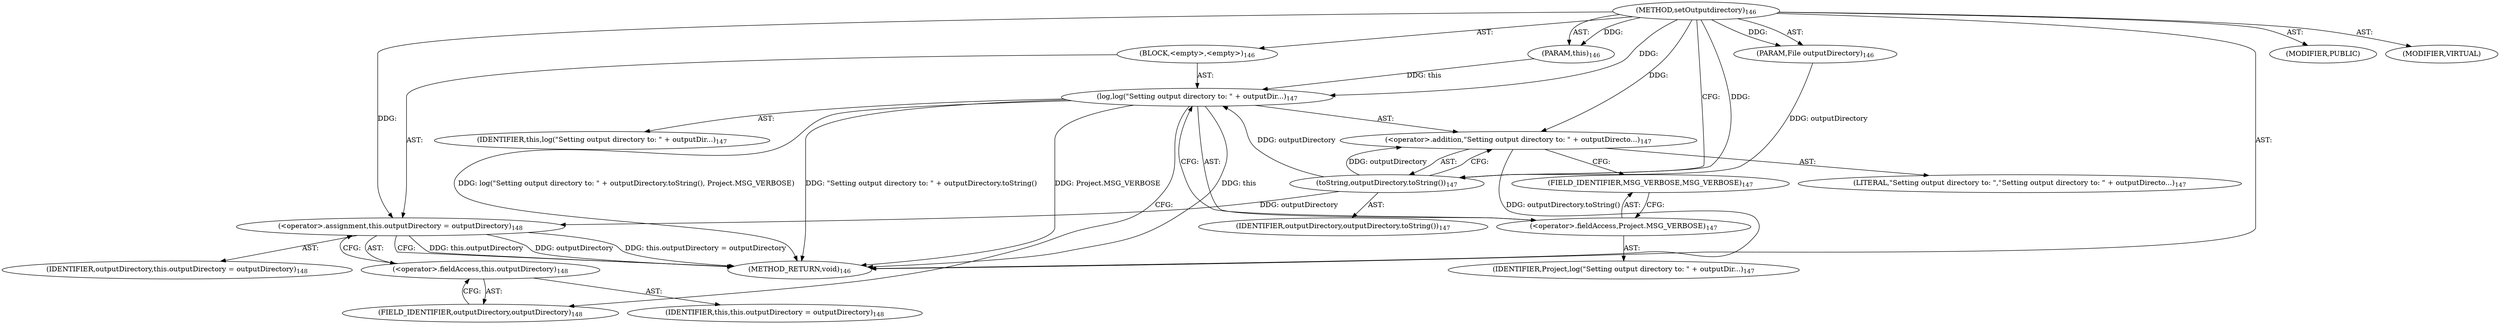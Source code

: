 digraph "setOutputdirectory" {  
"111669149698" [label = <(METHOD,setOutputdirectory)<SUB>146</SUB>> ]
"115964116993" [label = <(PARAM,this)<SUB>146</SUB>> ]
"115964117008" [label = <(PARAM,File outputDirectory)<SUB>146</SUB>> ]
"25769803778" [label = <(BLOCK,&lt;empty&gt;,&lt;empty&gt;)<SUB>146</SUB>> ]
"30064771098" [label = <(log,log(&quot;Setting output directory to: &quot; + outputDir...)<SUB>147</SUB>> ]
"68719476738" [label = <(IDENTIFIER,this,log(&quot;Setting output directory to: &quot; + outputDir...)<SUB>147</SUB>> ]
"30064771099" [label = <(&lt;operator&gt;.addition,&quot;Setting output directory to: &quot; + outputDirecto...)<SUB>147</SUB>> ]
"90194313220" [label = <(LITERAL,&quot;Setting output directory to: &quot;,&quot;Setting output directory to: &quot; + outputDirecto...)<SUB>147</SUB>> ]
"30064771100" [label = <(toString,outputDirectory.toString())<SUB>147</SUB>> ]
"68719476781" [label = <(IDENTIFIER,outputDirectory,outputDirectory.toString())<SUB>147</SUB>> ]
"30064771101" [label = <(&lt;operator&gt;.fieldAccess,Project.MSG_VERBOSE)<SUB>147</SUB>> ]
"68719476782" [label = <(IDENTIFIER,Project,log(&quot;Setting output directory to: &quot; + outputDir...)<SUB>147</SUB>> ]
"55834574858" [label = <(FIELD_IDENTIFIER,MSG_VERBOSE,MSG_VERBOSE)<SUB>147</SUB>> ]
"30064771102" [label = <(&lt;operator&gt;.assignment,this.outputDirectory = outputDirectory)<SUB>148</SUB>> ]
"30064771103" [label = <(&lt;operator&gt;.fieldAccess,this.outputDirectory)<SUB>148</SUB>> ]
"68719476739" [label = <(IDENTIFIER,this,this.outputDirectory = outputDirectory)<SUB>148</SUB>> ]
"55834574859" [label = <(FIELD_IDENTIFIER,outputDirectory,outputDirectory)<SUB>148</SUB>> ]
"68719476783" [label = <(IDENTIFIER,outputDirectory,this.outputDirectory = outputDirectory)<SUB>148</SUB>> ]
"133143986194" [label = <(MODIFIER,PUBLIC)> ]
"133143986195" [label = <(MODIFIER,VIRTUAL)> ]
"128849018882" [label = <(METHOD_RETURN,void)<SUB>146</SUB>> ]
  "111669149698" -> "115964116993"  [ label = "AST: "] 
  "111669149698" -> "115964117008"  [ label = "AST: "] 
  "111669149698" -> "25769803778"  [ label = "AST: "] 
  "111669149698" -> "133143986194"  [ label = "AST: "] 
  "111669149698" -> "133143986195"  [ label = "AST: "] 
  "111669149698" -> "128849018882"  [ label = "AST: "] 
  "25769803778" -> "30064771098"  [ label = "AST: "] 
  "25769803778" -> "30064771102"  [ label = "AST: "] 
  "30064771098" -> "68719476738"  [ label = "AST: "] 
  "30064771098" -> "30064771099"  [ label = "AST: "] 
  "30064771098" -> "30064771101"  [ label = "AST: "] 
  "30064771099" -> "90194313220"  [ label = "AST: "] 
  "30064771099" -> "30064771100"  [ label = "AST: "] 
  "30064771100" -> "68719476781"  [ label = "AST: "] 
  "30064771101" -> "68719476782"  [ label = "AST: "] 
  "30064771101" -> "55834574858"  [ label = "AST: "] 
  "30064771102" -> "30064771103"  [ label = "AST: "] 
  "30064771102" -> "68719476783"  [ label = "AST: "] 
  "30064771103" -> "68719476739"  [ label = "AST: "] 
  "30064771103" -> "55834574859"  [ label = "AST: "] 
  "30064771098" -> "55834574859"  [ label = "CFG: "] 
  "30064771102" -> "128849018882"  [ label = "CFG: "] 
  "30064771099" -> "55834574858"  [ label = "CFG: "] 
  "30064771101" -> "30064771098"  [ label = "CFG: "] 
  "30064771103" -> "30064771102"  [ label = "CFG: "] 
  "30064771100" -> "30064771099"  [ label = "CFG: "] 
  "55834574858" -> "30064771101"  [ label = "CFG: "] 
  "55834574859" -> "30064771103"  [ label = "CFG: "] 
  "111669149698" -> "30064771100"  [ label = "CFG: "] 
  "30064771098" -> "128849018882"  [ label = "DDG: this"] 
  "30064771099" -> "128849018882"  [ label = "DDG: outputDirectory.toString()"] 
  "30064771098" -> "128849018882"  [ label = "DDG: &quot;Setting output directory to: &quot; + outputDirectory.toString()"] 
  "30064771098" -> "128849018882"  [ label = "DDG: Project.MSG_VERBOSE"] 
  "30064771098" -> "128849018882"  [ label = "DDG: log(&quot;Setting output directory to: &quot; + outputDirectory.toString(), Project.MSG_VERBOSE)"] 
  "30064771102" -> "128849018882"  [ label = "DDG: this.outputDirectory"] 
  "30064771102" -> "128849018882"  [ label = "DDG: outputDirectory"] 
  "30064771102" -> "128849018882"  [ label = "DDG: this.outputDirectory = outputDirectory"] 
  "111669149698" -> "115964116993"  [ label = "DDG: "] 
  "111669149698" -> "115964117008"  [ label = "DDG: "] 
  "30064771100" -> "30064771102"  [ label = "DDG: outputDirectory"] 
  "111669149698" -> "30064771102"  [ label = "DDG: "] 
  "115964116993" -> "30064771098"  [ label = "DDG: this"] 
  "111669149698" -> "30064771098"  [ label = "DDG: "] 
  "30064771100" -> "30064771098"  [ label = "DDG: outputDirectory"] 
  "111669149698" -> "30064771099"  [ label = "DDG: "] 
  "30064771100" -> "30064771099"  [ label = "DDG: outputDirectory"] 
  "115964117008" -> "30064771100"  [ label = "DDG: outputDirectory"] 
  "111669149698" -> "30064771100"  [ label = "DDG: "] 
}
